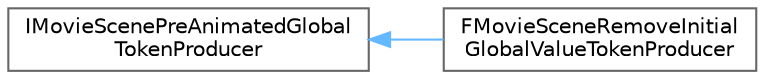 digraph "Graphical Class Hierarchy"
{
 // INTERACTIVE_SVG=YES
 // LATEX_PDF_SIZE
  bgcolor="transparent";
  edge [fontname=Helvetica,fontsize=10,labelfontname=Helvetica,labelfontsize=10];
  node [fontname=Helvetica,fontsize=10,shape=box,height=0.2,width=0.4];
  rankdir="LR";
  Node0 [id="Node000000",label="IMovieScenePreAnimatedGlobal\lTokenProducer",height=0.2,width=0.4,color="grey40", fillcolor="white", style="filled",URL="$dc/d8e/structIMovieScenePreAnimatedGlobalTokenProducer.html",tooltip="Type required for production of pre-animated state tokens."];
  Node0 -> Node1 [id="edge5503_Node000000_Node000001",dir="back",color="steelblue1",style="solid",tooltip=" "];
  Node1 [id="Node000001",label="FMovieSceneRemoveInitial\lGlobalValueTokenProducer",height=0.2,width=0.4,color="grey40", fillcolor="white", style="filled",URL="$db/dc9/structFMovieSceneRemoveInitialGlobalValueTokenProducer.html",tooltip="Pre animated token producer that reverts a global initial value from the actuator when its state is r..."];
}
